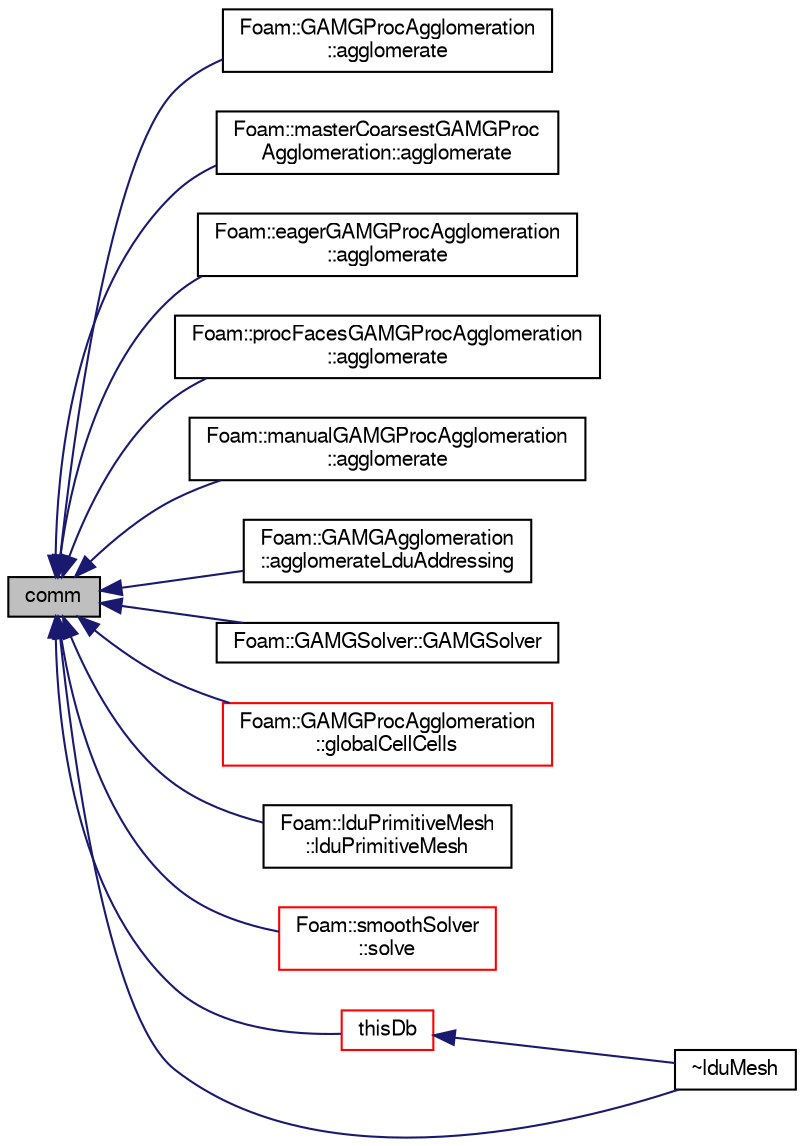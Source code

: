 digraph "comm"
{
  bgcolor="transparent";
  edge [fontname="FreeSans",fontsize="10",labelfontname="FreeSans",labelfontsize="10"];
  node [fontname="FreeSans",fontsize="10",shape=record];
  rankdir="LR";
  Node402 [label="comm",height=0.2,width=0.4,color="black", fillcolor="grey75", style="filled", fontcolor="black"];
  Node402 -> Node403 [dir="back",color="midnightblue",fontsize="10",style="solid",fontname="FreeSans"];
  Node403 [label="Foam::GAMGProcAgglomeration\l::agglomerate",height=0.2,width=0.4,color="black",URL="$a26982.html#a0c0802af3e72c78696e2b296d055e6e0",tooltip="Agglomerate a level. Return true if anything has changed. "];
  Node402 -> Node404 [dir="back",color="midnightblue",fontsize="10",style="solid",fontname="FreeSans"];
  Node404 [label="Foam::masterCoarsestGAMGProc\lAgglomeration::agglomerate",height=0.2,width=0.4,color="black",URL="$a26990.html#aafdd9615cff0be3c3c601afb8526aee5",tooltip="Modify agglomeration. Return true if modified. "];
  Node402 -> Node405 [dir="back",color="midnightblue",fontsize="10",style="solid",fontname="FreeSans"];
  Node405 [label="Foam::eagerGAMGProcAgglomeration\l::agglomerate",height=0.2,width=0.4,color="black",URL="$a26978.html#aafdd9615cff0be3c3c601afb8526aee5",tooltip="Modify agglomeration. Return true if modified. "];
  Node402 -> Node406 [dir="back",color="midnightblue",fontsize="10",style="solid",fontname="FreeSans"];
  Node406 [label="Foam::procFacesGAMGProcAgglomeration\l::agglomerate",height=0.2,width=0.4,color="black",URL="$a26998.html#aafdd9615cff0be3c3c601afb8526aee5",tooltip="Modify agglomeration. Return true if modified. "];
  Node402 -> Node407 [dir="back",color="midnightblue",fontsize="10",style="solid",fontname="FreeSans"];
  Node407 [label="Foam::manualGAMGProcAgglomeration\l::agglomerate",height=0.2,width=0.4,color="black",URL="$a26986.html#aafdd9615cff0be3c3c601afb8526aee5",tooltip="Modify agglomeration. Return true if modified. "];
  Node402 -> Node408 [dir="back",color="midnightblue",fontsize="10",style="solid",fontname="FreeSans"];
  Node408 [label="Foam::GAMGAgglomeration\l::agglomerateLduAddressing",height=0.2,width=0.4,color="black",URL="$a26970.html#a1f8676d38e3715d5330beb58b7883c90",tooltip="Assemble coarse mesh addressing. "];
  Node402 -> Node409 [dir="back",color="midnightblue",fontsize="10",style="solid",fontname="FreeSans"];
  Node409 [label="Foam::GAMGSolver::GAMGSolver",height=0.2,width=0.4,color="black",URL="$a27002.html#aa0bdfcc22c05f62778e77b175b6fdd66",tooltip="Construct from lduMatrix and solver controls. "];
  Node402 -> Node410 [dir="back",color="midnightblue",fontsize="10",style="solid",fontname="FreeSans"];
  Node410 [label="Foam::GAMGProcAgglomeration\l::globalCellCells",height=0.2,width=0.4,color="red",URL="$a26982.html#a59b7daeb97bb6479a59cdeacff965dc5",tooltip="Debug: calculate global cell-cells. "];
  Node402 -> Node412 [dir="back",color="midnightblue",fontsize="10",style="solid",fontname="FreeSans"];
  Node412 [label="Foam::lduPrimitiveMesh\l::lduPrimitiveMesh",height=0.2,width=0.4,color="black",URL="$a27134.html#aeae1eb8af27cafdc116980dd48968d19",tooltip="Construct by combining multiple meshes. The meshes come from. "];
  Node402 -> Node413 [dir="back",color="midnightblue",fontsize="10",style="solid",fontname="FreeSans"];
  Node413 [label="Foam::smoothSolver\l::solve",height=0.2,width=0.4,color="red",URL="$a27050.html#ad38597d099f9905e3f399b01af791bcb",tooltip="Solve the matrix with this solver. "];
  Node402 -> Node416 [dir="back",color="midnightblue",fontsize="10",style="solid",fontname="FreeSans"];
  Node416 [label="thisDb",height=0.2,width=0.4,color="red",URL="$a27126.html#a83b4b6e6a43285477e284433f80eed1b",tooltip="Return the object registry. "];
  Node416 -> Node420 [dir="back",color="midnightblue",fontsize="10",style="solid",fontname="FreeSans"];
  Node420 [label="~lduMesh",height=0.2,width=0.4,color="black",URL="$a27126.html#a0d6142dbbff9e22317ca374ec3c2aa83",tooltip="Destructor. "];
  Node402 -> Node420 [dir="back",color="midnightblue",fontsize="10",style="solid",fontname="FreeSans"];
}
